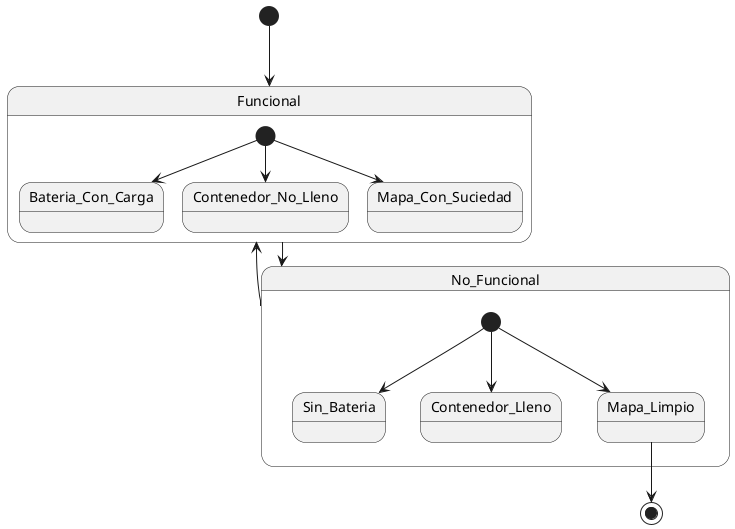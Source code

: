 @startuml
[*] --> Funcional
Funcional --> No_Funcional
Funcional <-- No_Funcional

state Funcional {
    [*] --> Bateria_Con_Carga
    [*] --> Contenedor_No_Lleno
    [*] --> Mapa_Con_Suciedad
}

state No_Funcional {
    [*] --> Sin_Bateria
    [*] --> Contenedor_Lleno
    [*] --> Mapa_Limpio
}

Mapa_Limpio --> [*]

@enduml